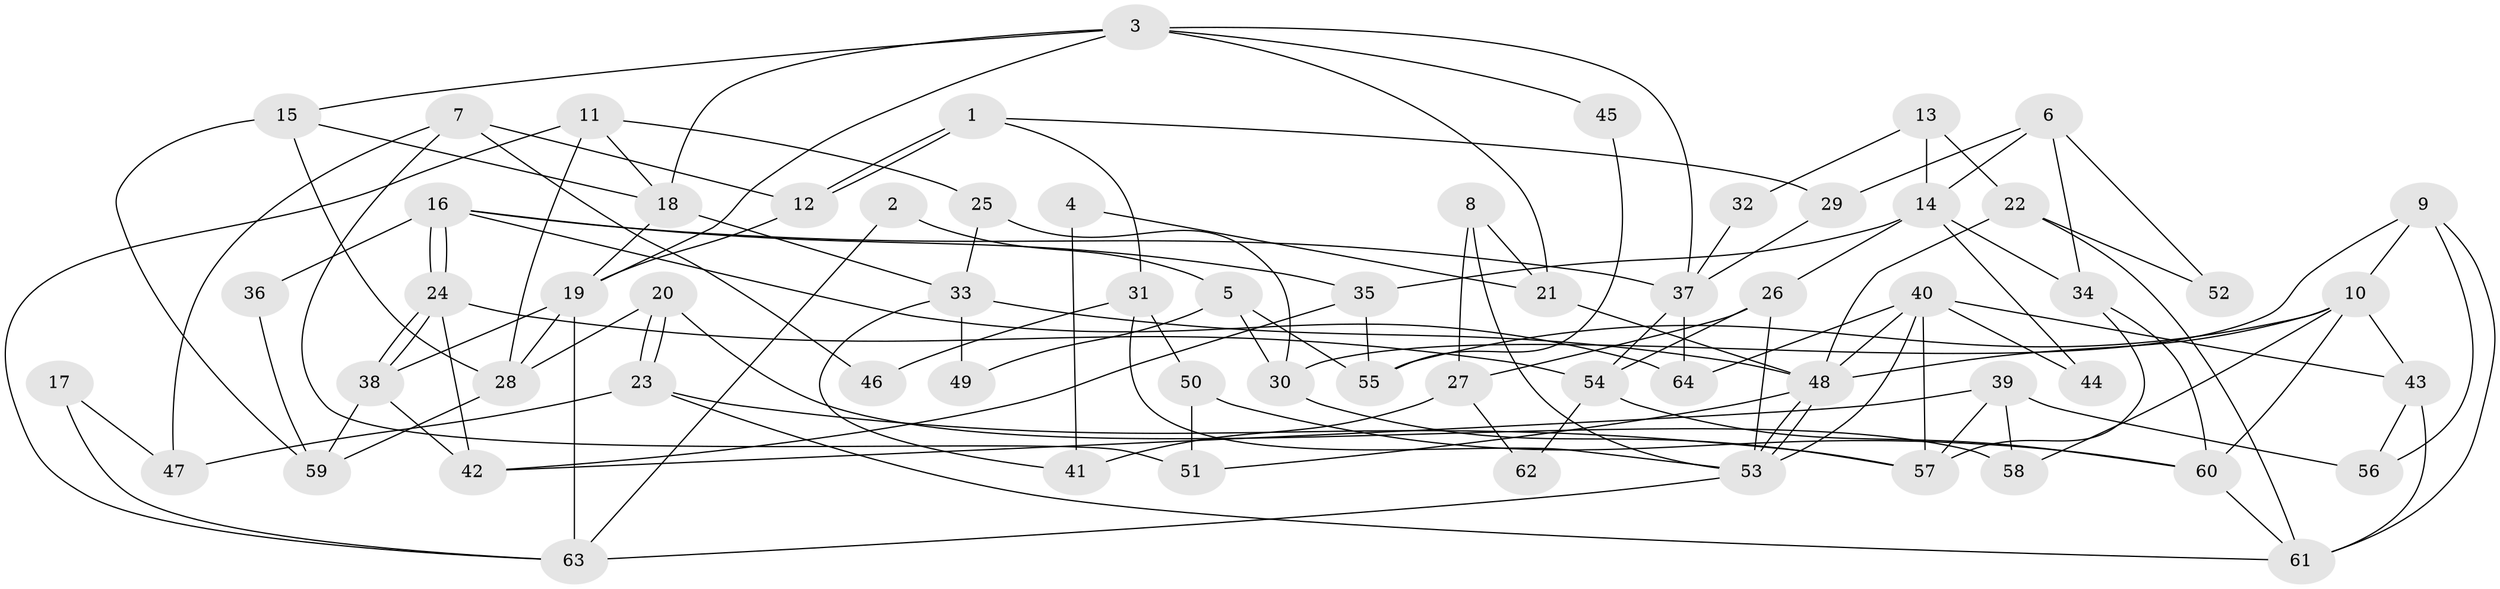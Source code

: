 // Generated by graph-tools (version 1.1) at 2025/26/03/09/25 03:26:17]
// undirected, 64 vertices, 128 edges
graph export_dot {
graph [start="1"]
  node [color=gray90,style=filled];
  1;
  2;
  3;
  4;
  5;
  6;
  7;
  8;
  9;
  10;
  11;
  12;
  13;
  14;
  15;
  16;
  17;
  18;
  19;
  20;
  21;
  22;
  23;
  24;
  25;
  26;
  27;
  28;
  29;
  30;
  31;
  32;
  33;
  34;
  35;
  36;
  37;
  38;
  39;
  40;
  41;
  42;
  43;
  44;
  45;
  46;
  47;
  48;
  49;
  50;
  51;
  52;
  53;
  54;
  55;
  56;
  57;
  58;
  59;
  60;
  61;
  62;
  63;
  64;
  1 -- 12;
  1 -- 12;
  1 -- 29;
  1 -- 31;
  2 -- 63;
  2 -- 5;
  3 -- 37;
  3 -- 19;
  3 -- 15;
  3 -- 18;
  3 -- 21;
  3 -- 45;
  4 -- 21;
  4 -- 41;
  5 -- 55;
  5 -- 30;
  5 -- 49;
  6 -- 34;
  6 -- 14;
  6 -- 29;
  6 -- 52;
  7 -- 12;
  7 -- 51;
  7 -- 46;
  7 -- 47;
  8 -- 53;
  8 -- 21;
  8 -- 27;
  9 -- 10;
  9 -- 61;
  9 -- 30;
  9 -- 56;
  10 -- 60;
  10 -- 48;
  10 -- 43;
  10 -- 55;
  10 -- 58;
  11 -- 18;
  11 -- 28;
  11 -- 25;
  11 -- 63;
  12 -- 19;
  13 -- 22;
  13 -- 14;
  13 -- 32;
  14 -- 35;
  14 -- 34;
  14 -- 26;
  14 -- 44;
  15 -- 18;
  15 -- 28;
  15 -- 59;
  16 -- 24;
  16 -- 24;
  16 -- 64;
  16 -- 35;
  16 -- 36;
  16 -- 37;
  17 -- 47;
  17 -- 63;
  18 -- 19;
  18 -- 33;
  19 -- 63;
  19 -- 38;
  19 -- 28;
  20 -- 23;
  20 -- 23;
  20 -- 28;
  20 -- 58;
  21 -- 48;
  22 -- 61;
  22 -- 48;
  22 -- 52;
  23 -- 57;
  23 -- 47;
  23 -- 61;
  24 -- 38;
  24 -- 38;
  24 -- 42;
  24 -- 54;
  25 -- 33;
  25 -- 30;
  26 -- 53;
  26 -- 27;
  26 -- 54;
  27 -- 41;
  27 -- 62;
  28 -- 59;
  29 -- 37;
  30 -- 57;
  31 -- 53;
  31 -- 46;
  31 -- 50;
  32 -- 37;
  33 -- 48;
  33 -- 41;
  33 -- 49;
  34 -- 60;
  34 -- 57;
  35 -- 42;
  35 -- 55;
  36 -- 59;
  37 -- 54;
  37 -- 64;
  38 -- 59;
  38 -- 42;
  39 -- 58;
  39 -- 42;
  39 -- 56;
  39 -- 57;
  40 -- 57;
  40 -- 43;
  40 -- 44;
  40 -- 48;
  40 -- 53;
  40 -- 64;
  43 -- 56;
  43 -- 61;
  45 -- 55;
  48 -- 53;
  48 -- 53;
  48 -- 51;
  50 -- 60;
  50 -- 51;
  53 -- 63;
  54 -- 60;
  54 -- 62;
  60 -- 61;
}
